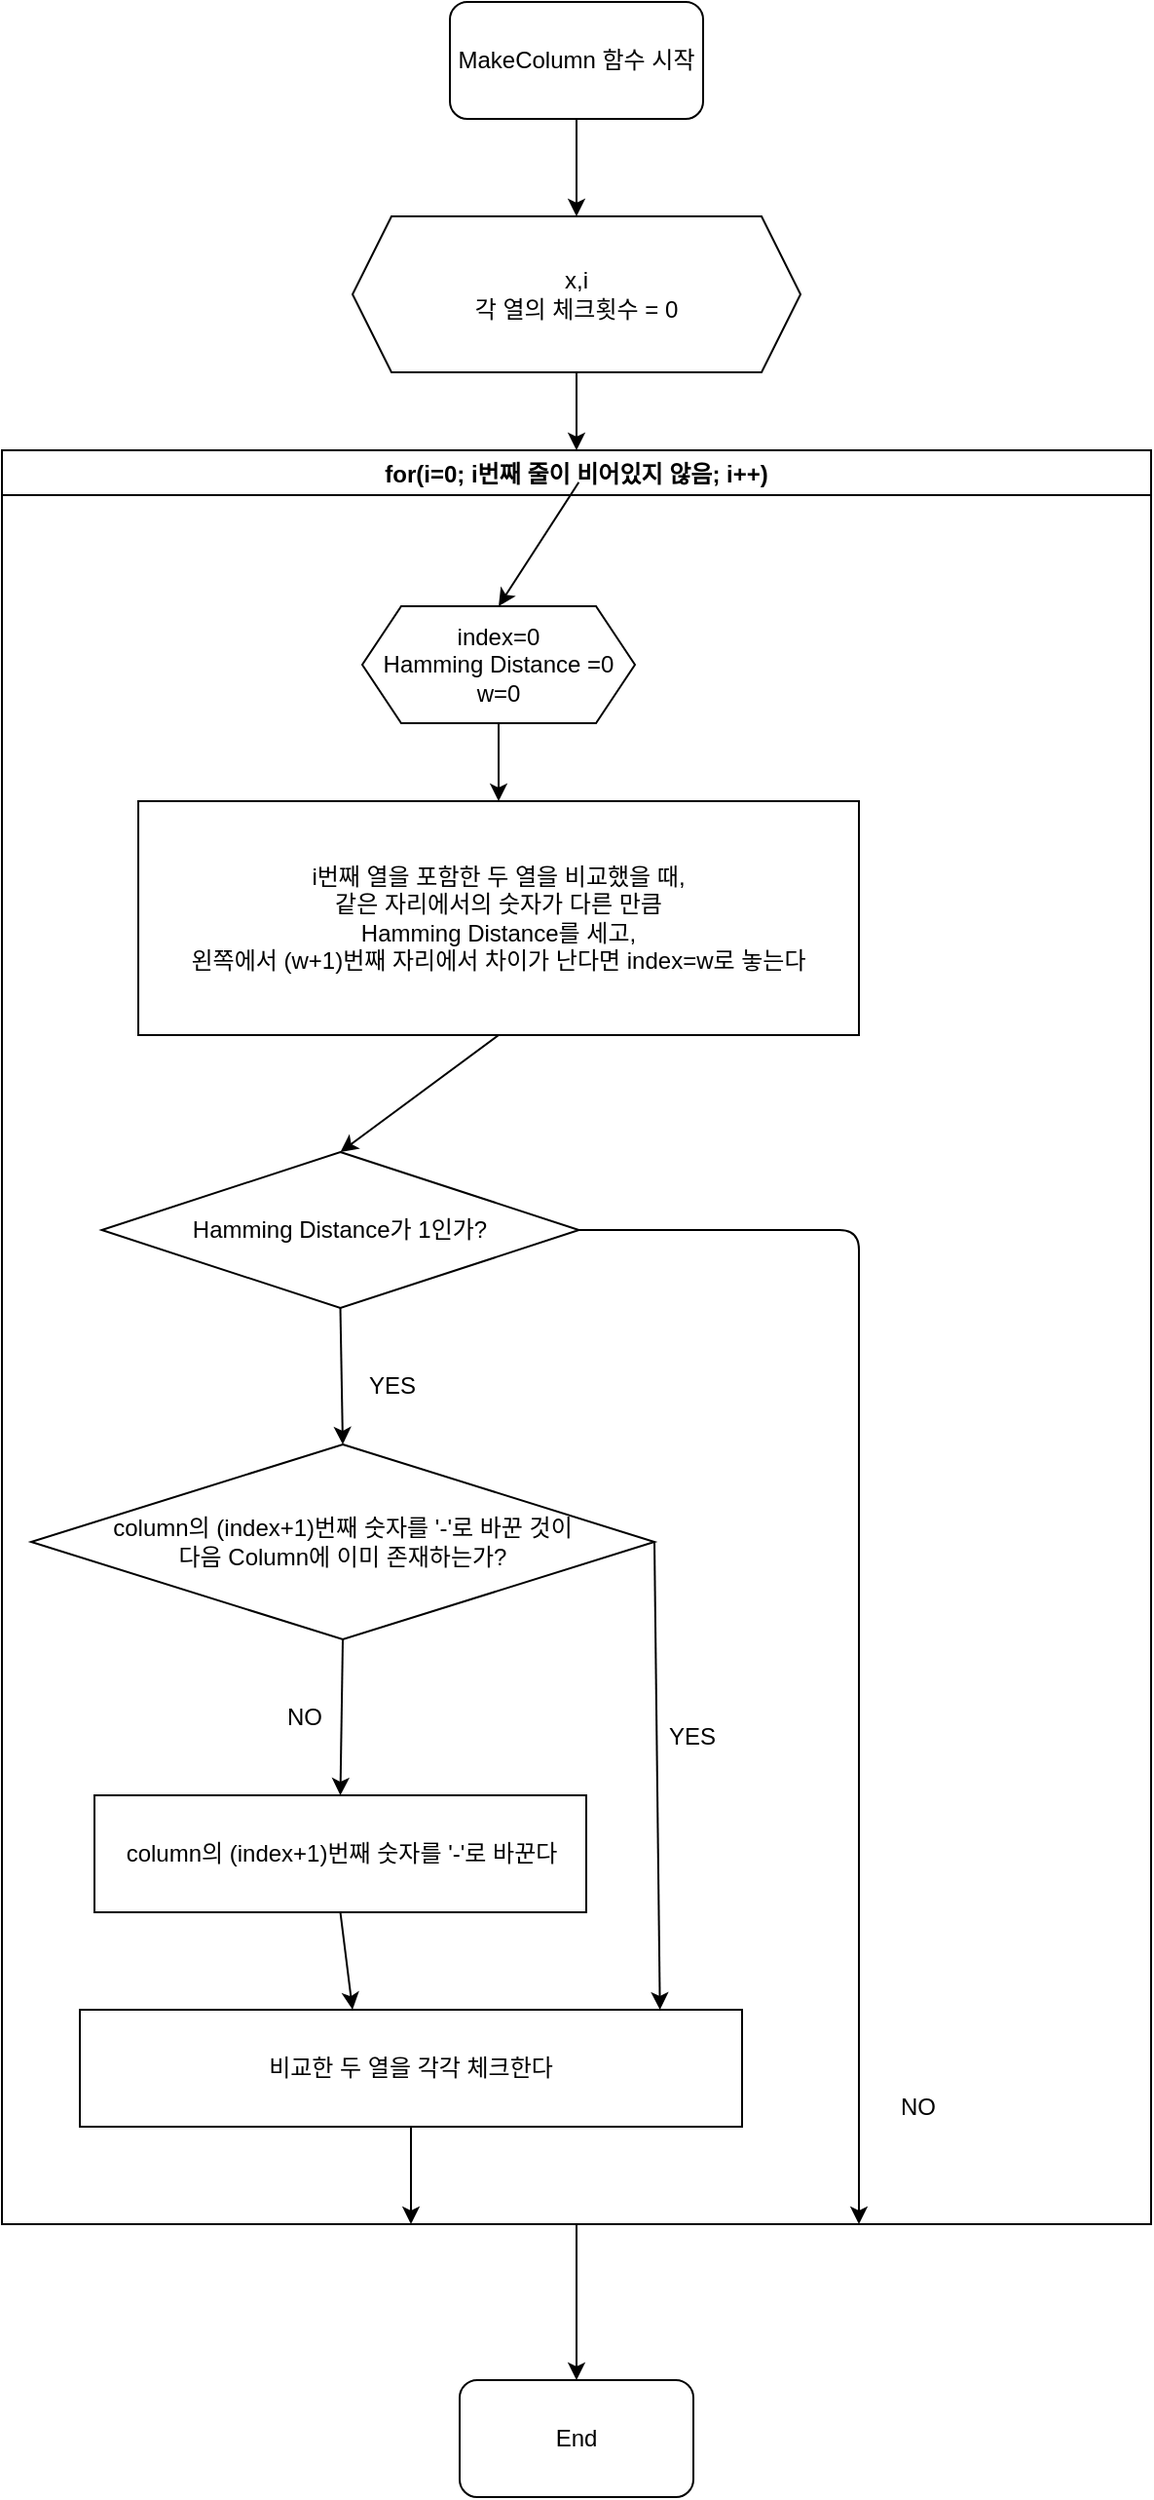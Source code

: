 <mxfile version="14.7.0" type="github">
  <diagram id="C5RBs43oDa-KdzZeNtuy" name="Page-1">
    <mxGraphModel dx="1422" dy="794" grid="1" gridSize="10" guides="1" tooltips="1" connect="1" arrows="1" fold="1" page="1" pageScale="1" pageWidth="827" pageHeight="1169" math="0" shadow="0">
      <root>
        <mxCell id="WIyWlLk6GJQsqaUBKTNV-0" />
        <mxCell id="WIyWlLk6GJQsqaUBKTNV-1" parent="WIyWlLk6GJQsqaUBKTNV-0" />
        <mxCell id="-KFwaDnrK1XaUl09X2iR-0" value="MakeColumn 함수 시작" style="rounded=1;whiteSpace=wrap;html=1;" parent="WIyWlLk6GJQsqaUBKTNV-1" vertex="1">
          <mxGeometry x="290" y="40" width="130" height="60" as="geometry" />
        </mxCell>
        <mxCell id="-KFwaDnrK1XaUl09X2iR-2" value="" style="endArrow=classic;html=1;exitX=0.5;exitY=1;exitDx=0;exitDy=0;" parent="WIyWlLk6GJQsqaUBKTNV-1" source="-KFwaDnrK1XaUl09X2iR-0" target="-KFwaDnrK1XaUl09X2iR-3" edge="1">
          <mxGeometry width="50" height="50" relative="1" as="geometry">
            <mxPoint x="340" y="390" as="sourcePoint" />
            <mxPoint x="230" y="160" as="targetPoint" />
          </mxGeometry>
        </mxCell>
        <mxCell id="-KFwaDnrK1XaUl09X2iR-3" value="x,i&lt;br&gt;각 열의 체크횟수 = 0" style="shape=hexagon;perimeter=hexagonPerimeter2;whiteSpace=wrap;html=1;fixedSize=1;" parent="WIyWlLk6GJQsqaUBKTNV-1" vertex="1">
          <mxGeometry x="240" y="150" width="230" height="80" as="geometry" />
        </mxCell>
        <mxCell id="-KFwaDnrK1XaUl09X2iR-4" value="" style="endArrow=classic;html=1;exitX=0.5;exitY=1;exitDx=0;exitDy=0;entryX=0.5;entryY=0;entryDx=0;entryDy=0;" parent="WIyWlLk6GJQsqaUBKTNV-1" source="-KFwaDnrK1XaUl09X2iR-3" target="-KFwaDnrK1XaUl09X2iR-17" edge="1">
          <mxGeometry width="50" height="50" relative="1" as="geometry">
            <mxPoint x="340" y="380" as="sourcePoint" />
            <mxPoint x="230" y="270" as="targetPoint" />
          </mxGeometry>
        </mxCell>
        <mxCell id="-KFwaDnrK1XaUl09X2iR-17" value="for(i=0; i번째 줄이 비어있지 않음; i++)" style="swimlane;" parent="WIyWlLk6GJQsqaUBKTNV-1" vertex="1">
          <mxGeometry x="60" y="270" width="590" height="910" as="geometry" />
        </mxCell>
        <mxCell id="-KFwaDnrK1XaUl09X2iR-20" value="" style="endArrow=classic;html=1;exitX=0.502;exitY=0.018;exitDx=0;exitDy=0;exitPerimeter=0;entryX=0.5;entryY=0;entryDx=0;entryDy=0;" parent="-KFwaDnrK1XaUl09X2iR-17" source="-KFwaDnrK1XaUl09X2iR-17" edge="1" target="-KFwaDnrK1XaUl09X2iR-5">
          <mxGeometry width="50" height="50" relative="1" as="geometry">
            <mxPoint x="140" y="70" as="sourcePoint" />
            <mxPoint x="171" y="80" as="targetPoint" />
          </mxGeometry>
        </mxCell>
        <mxCell id="-KFwaDnrK1XaUl09X2iR-5" value="index=0&lt;br&gt;Hamming Distance =0&lt;br&gt;w=0" style="shape=hexagon;perimeter=hexagonPerimeter2;whiteSpace=wrap;html=1;fixedSize=1;" parent="-KFwaDnrK1XaUl09X2iR-17" vertex="1">
          <mxGeometry x="185" y="80" width="140" height="60" as="geometry" />
        </mxCell>
        <mxCell id="-KFwaDnrK1XaUl09X2iR-10" value="i번째 열을 포함한 두 열을 비교했을 때,&lt;br&gt;같은 자리에서의 숫자가 다른 만큼&lt;br&gt;Hamming Distance를 세고, &lt;br&gt;왼쪽에서 (w+1)번째 자리에서 차이가 난다면 index=w로 놓는다" style="rounded=0;whiteSpace=wrap;html=1;" parent="-KFwaDnrK1XaUl09X2iR-17" vertex="1">
          <mxGeometry x="70" y="180" width="370" height="120" as="geometry" />
        </mxCell>
        <mxCell id="-KFwaDnrK1XaUl09X2iR-29" value="" style="endArrow=classic;html=1;exitX=0.5;exitY=1;exitDx=0;exitDy=0;startArrow=none;" parent="-KFwaDnrK1XaUl09X2iR-17" source="-KFwaDnrK1XaUl09X2iR-24" edge="1">
          <mxGeometry width="50" height="50" relative="1" as="geometry">
            <mxPoint x="370" y="460" as="sourcePoint" />
            <mxPoint x="175" y="400" as="targetPoint" />
          </mxGeometry>
        </mxCell>
        <mxCell id="-KFwaDnrK1XaUl09X2iR-22" value="" style="endArrow=classic;html=1;exitX=0.5;exitY=1;exitDx=0;exitDy=0;entryX=0.5;entryY=0;entryDx=0;entryDy=0;" parent="-KFwaDnrK1XaUl09X2iR-17" source="-KFwaDnrK1XaUl09X2iR-5" target="-KFwaDnrK1XaUl09X2iR-10" edge="1">
          <mxGeometry width="50" height="50" relative="1" as="geometry">
            <mxPoint x="350" y="330" as="sourcePoint" />
            <mxPoint x="170" y="180" as="targetPoint" />
          </mxGeometry>
        </mxCell>
        <mxCell id="-KFwaDnrK1XaUl09X2iR-47" value="YES" style="text;html=1;align=center;verticalAlign=middle;resizable=0;points=[];autosize=1;strokeColor=none;" parent="-KFwaDnrK1XaUl09X2iR-17" vertex="1">
          <mxGeometry x="180" y="470" width="40" height="20" as="geometry" />
        </mxCell>
        <mxCell id="-KFwaDnrK1XaUl09X2iR-48" value="column의 (index+1)번째 숫자를 &#39;-&#39;로 바꾼 것이&lt;br&gt;다음 Column에 이미 존재하는가?" style="rhombus;whiteSpace=wrap;html=1;" parent="-KFwaDnrK1XaUl09X2iR-17" vertex="1">
          <mxGeometry x="15" y="510" width="320" height="100" as="geometry" />
        </mxCell>
        <mxCell id="-KFwaDnrK1XaUl09X2iR-49" value="column의 (index+1)번째 숫자를 &#39;-&#39;로 바꾼다" style="rounded=0;whiteSpace=wrap;html=1;" parent="-KFwaDnrK1XaUl09X2iR-17" vertex="1">
          <mxGeometry x="47.5" y="690" width="252.5" height="60" as="geometry" />
        </mxCell>
        <mxCell id="-KFwaDnrK1XaUl09X2iR-50" value="" style="endArrow=classic;html=1;exitX=0.5;exitY=1;exitDx=0;exitDy=0;entryX=0.5;entryY=0;entryDx=0;entryDy=0;" parent="-KFwaDnrK1XaUl09X2iR-17" source="-KFwaDnrK1XaUl09X2iR-48" target="-KFwaDnrK1XaUl09X2iR-49" edge="1">
          <mxGeometry width="50" height="50" relative="1" as="geometry">
            <mxPoint x="190" y="940" as="sourcePoint" />
            <mxPoint x="220" y="1000" as="targetPoint" />
          </mxGeometry>
        </mxCell>
        <mxCell id="-KFwaDnrK1XaUl09X2iR-55" value="" style="endArrow=classic;html=1;exitX=0.5;exitY=1;exitDx=0;exitDy=0;" parent="-KFwaDnrK1XaUl09X2iR-17" source="-KFwaDnrK1XaUl09X2iR-49" edge="1">
          <mxGeometry width="50" height="50" relative="1" as="geometry">
            <mxPoint x="150" y="830" as="sourcePoint" />
            <mxPoint x="180" y="800" as="targetPoint" />
          </mxGeometry>
        </mxCell>
        <mxCell id="-KFwaDnrK1XaUl09X2iR-56" value="비교한 두 열을 각각 체크한다" style="rounded=0;whiteSpace=wrap;html=1;" parent="-KFwaDnrK1XaUl09X2iR-17" vertex="1">
          <mxGeometry x="40" y="800" width="340" height="60" as="geometry" />
        </mxCell>
        <mxCell id="-KFwaDnrK1XaUl09X2iR-57" value="" style="endArrow=classic;html=1;exitX=0.5;exitY=1;exitDx=0;exitDy=0;" parent="-KFwaDnrK1XaUl09X2iR-17" source="-KFwaDnrK1XaUl09X2iR-56" edge="1">
          <mxGeometry width="50" height="50" relative="1" as="geometry">
            <mxPoint x="190" y="930" as="sourcePoint" />
            <mxPoint x="210" y="910" as="targetPoint" />
          </mxGeometry>
        </mxCell>
        <mxCell id="-KFwaDnrK1XaUl09X2iR-51" value="YES" style="text;html=1;align=center;verticalAlign=middle;resizable=0;points=[];autosize=1;strokeColor=none;" parent="-KFwaDnrK1XaUl09X2iR-17" vertex="1">
          <mxGeometry x="334" y="650" width="40" height="20" as="geometry" />
        </mxCell>
        <mxCell id="-KFwaDnrK1XaUl09X2iR-54" value="NO" style="text;html=1;align=center;verticalAlign=middle;resizable=0;points=[];autosize=1;strokeColor=none;" parent="-KFwaDnrK1XaUl09X2iR-17" vertex="1">
          <mxGeometry x="140" y="640" width="30" height="20" as="geometry" />
        </mxCell>
        <mxCell id="-KFwaDnrK1XaUl09X2iR-24" value="Hamming Distance가 1인가?" style="rhombus;whiteSpace=wrap;html=1;" parent="-KFwaDnrK1XaUl09X2iR-17" vertex="1">
          <mxGeometry x="51.25" y="360" width="245" height="80" as="geometry" />
        </mxCell>
        <mxCell id="T_QKFUfGOeA0rklHl6Fr-12" value="" style="endArrow=classic;html=1;exitX=0.5;exitY=1;exitDx=0;exitDy=0;entryX=0.5;entryY=0;entryDx=0;entryDy=0;" edge="1" parent="-KFwaDnrK1XaUl09X2iR-17" source="-KFwaDnrK1XaUl09X2iR-10" target="-KFwaDnrK1XaUl09X2iR-24">
          <mxGeometry width="50" height="50" relative="1" as="geometry">
            <mxPoint x="310" y="380" as="sourcePoint" />
            <mxPoint x="360" y="330" as="targetPoint" />
          </mxGeometry>
        </mxCell>
        <mxCell id="-KFwaDnrK1XaUl09X2iR-46" value="" style="endArrow=classic;html=1;exitX=0.5;exitY=1;exitDx=0;exitDy=0;entryX=0.5;entryY=0;entryDx=0;entryDy=0;entryPerimeter=0;" parent="-KFwaDnrK1XaUl09X2iR-17" source="-KFwaDnrK1XaUl09X2iR-24" edge="1" target="-KFwaDnrK1XaUl09X2iR-48">
          <mxGeometry width="50" height="50" relative="1" as="geometry">
            <mxPoint x="330" y="790" as="sourcePoint" />
            <mxPoint x="175" y="500" as="targetPoint" />
          </mxGeometry>
        </mxCell>
        <mxCell id="T_QKFUfGOeA0rklHl6Fr-13" value="" style="endArrow=classic;html=1;exitX=1;exitY=0.5;exitDx=0;exitDy=0;entryX=0.876;entryY=0;entryDx=0;entryDy=0;entryPerimeter=0;" edge="1" parent="-KFwaDnrK1XaUl09X2iR-17" source="-KFwaDnrK1XaUl09X2iR-48" target="-KFwaDnrK1XaUl09X2iR-56">
          <mxGeometry width="50" height="50" relative="1" as="geometry">
            <mxPoint x="300" y="680" as="sourcePoint" />
            <mxPoint x="350" y="630" as="targetPoint" />
          </mxGeometry>
        </mxCell>
        <mxCell id="-KFwaDnrK1XaUl09X2iR-44" value="" style="endArrow=classic;html=1;exitX=1;exitY=0.5;exitDx=0;exitDy=0;" parent="WIyWlLk6GJQsqaUBKTNV-1" edge="1">
          <mxGeometry width="50" height="50" relative="1" as="geometry">
            <mxPoint x="356.25" y="670" as="sourcePoint" />
            <mxPoint x="500" y="1180" as="targetPoint" />
            <Array as="points">
              <mxPoint x="500" y="670" />
            </Array>
          </mxGeometry>
        </mxCell>
        <mxCell id="-KFwaDnrK1XaUl09X2iR-45" value="NO" style="text;html=1;align=center;verticalAlign=middle;resizable=0;points=[];autosize=1;strokeColor=none;" parent="WIyWlLk6GJQsqaUBKTNV-1" vertex="1">
          <mxGeometry x="515" y="1110" width="30" height="20" as="geometry" />
        </mxCell>
        <mxCell id="-KFwaDnrK1XaUl09X2iR-58" value="" style="endArrow=classic;html=1;exitX=0.5;exitY=1;exitDx=0;exitDy=0;" parent="WIyWlLk6GJQsqaUBKTNV-1" source="-KFwaDnrK1XaUl09X2iR-17" edge="1">
          <mxGeometry width="50" height="50" relative="1" as="geometry">
            <mxPoint x="320" y="1520" as="sourcePoint" />
            <mxPoint x="355" y="1260" as="targetPoint" />
          </mxGeometry>
        </mxCell>
        <mxCell id="-KFwaDnrK1XaUl09X2iR-59" value="End" style="rounded=1;whiteSpace=wrap;html=1;" parent="WIyWlLk6GJQsqaUBKTNV-1" vertex="1">
          <mxGeometry x="295" y="1260" width="120" height="60" as="geometry" />
        </mxCell>
      </root>
    </mxGraphModel>
  </diagram>
</mxfile>
